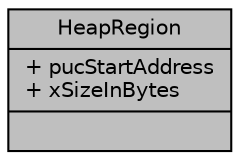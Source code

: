 digraph "HeapRegion"
{
  edge [fontname="Helvetica",fontsize="10",labelfontname="Helvetica",labelfontsize="10"];
  node [fontname="Helvetica",fontsize="10",shape=record];
  Node1 [label="{HeapRegion\n|+ pucStartAddress\l+ xSizeInBytes\l|}",height=0.2,width=0.4,color="black", fillcolor="grey75", style="filled", fontcolor="black"];
}
